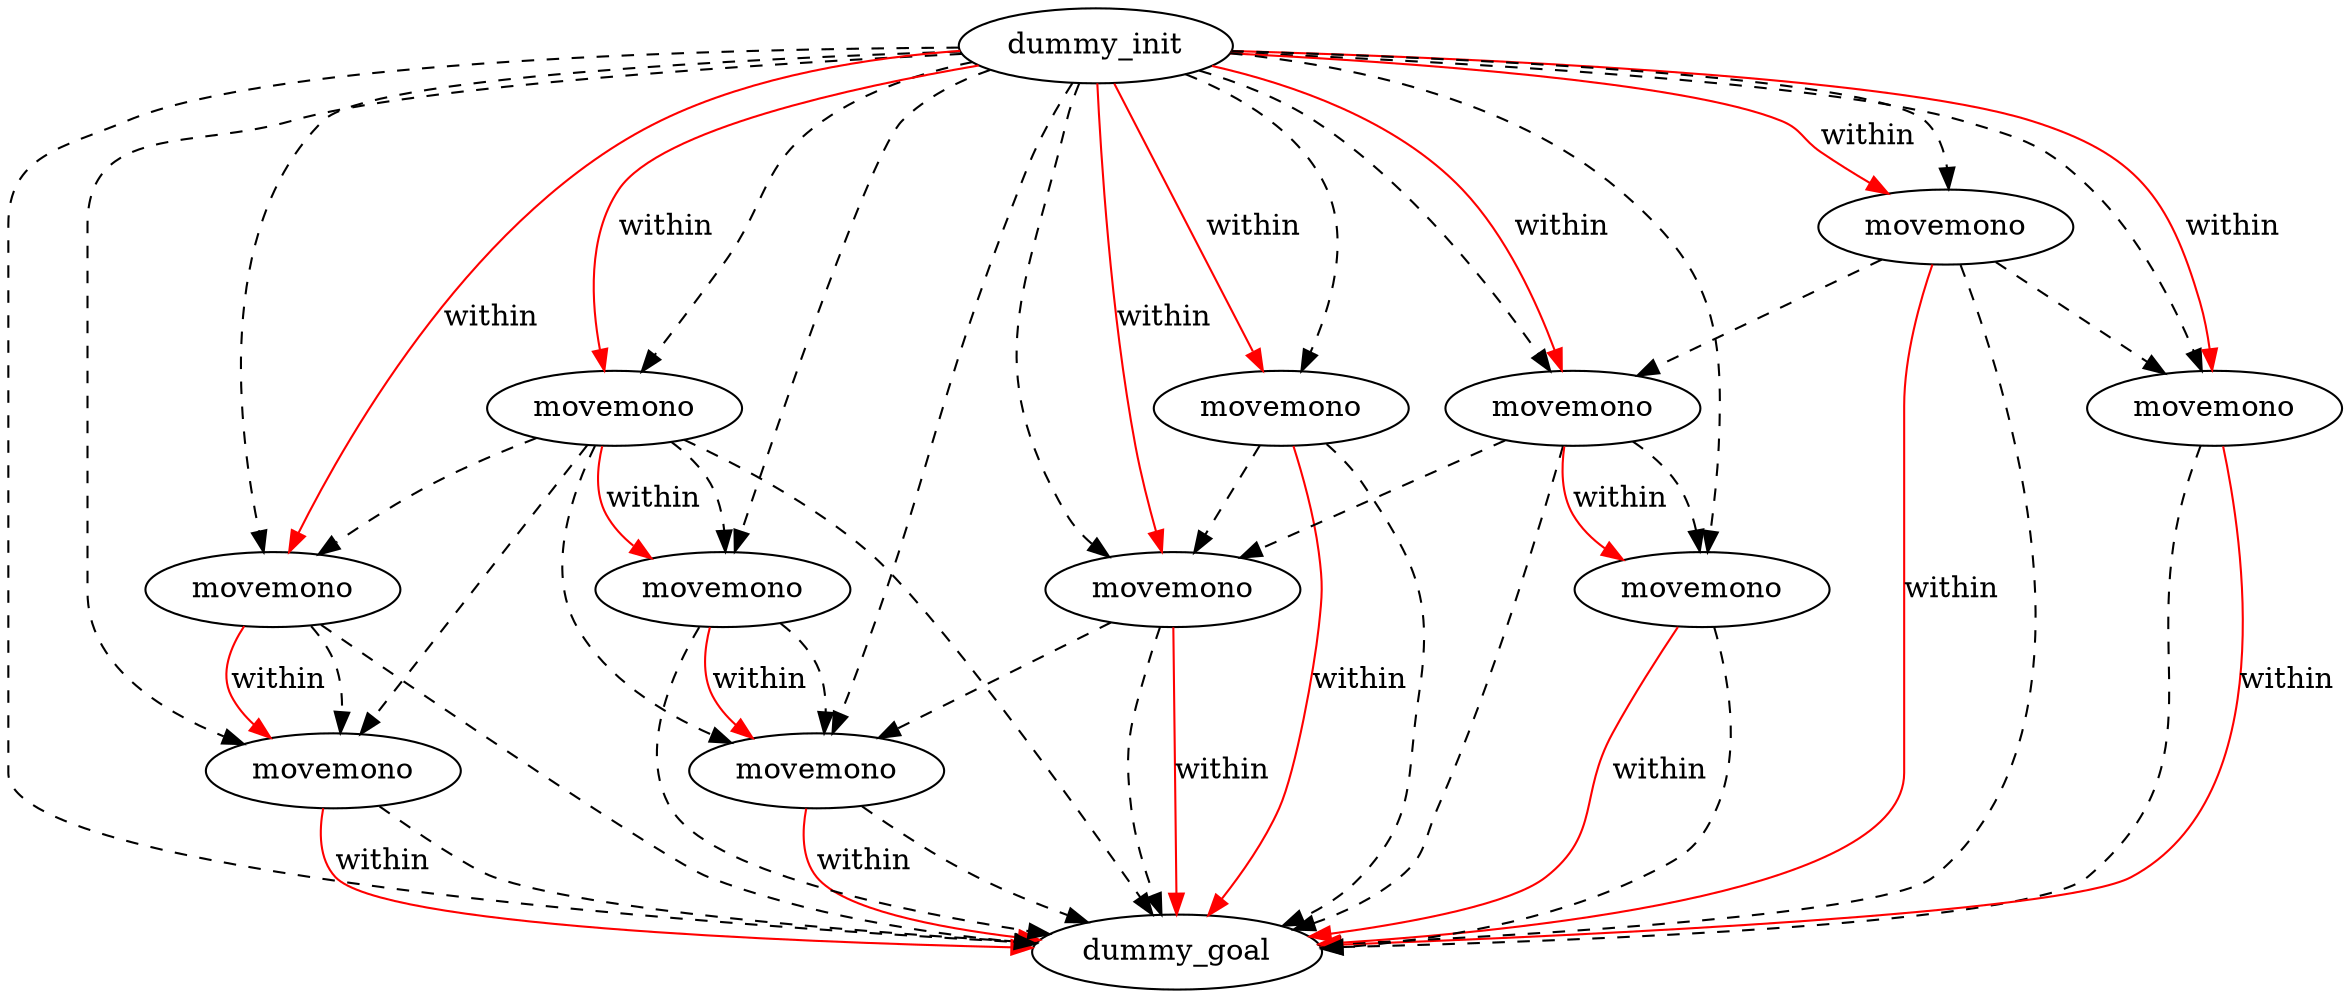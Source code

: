 digraph {
	"1a9963c3-1a27-43b7-ae22-c2b2eed9316d" [label=dummy_init]
	"f329ff2c-0d68-4002-78b5-586303b6ab9a" [label=dummy_goal]
	"9efeafd8-473d-5b26-bba4-7ba821a6e860" [label=movemono]
	"eee38f3e-ec98-4abc-09ee-69ae9af63bc3" [label=movemono]
	"1a6b1032-81bd-8c8d-1715-7748c32af290" [label=movemono]
	"abb73019-003c-e515-a443-060ea9fabd93" [label=movemono]
	"e9f0e295-9989-65ca-cf16-19f7e6a2ff24" [label=movemono]
	"57a9cc59-f319-50b7-3e43-a2469d861b77" [label=movemono]
	"ba568d45-94a4-3125-e39e-a819e9f7131d" [label=movemono]
	"9aa195ac-9d5e-307d-23f2-ae2bef544868" [label=movemono]
	"94378e6b-f412-f935-0720-0fd44a1bdd7c" [label=movemono]
	"ec6949b0-0865-e386-1a66-370d8c89cfeb" [label=movemono]
	"f40d49b8-827d-cbc5-8afd-2bf27c740a5b" [label=movemono]
	"ba568d45-94a4-3125-e39e-a819e9f7131d" -> "57a9cc59-f319-50b7-3e43-a2469d861b77" [color=black style=dashed]
	"ec6949b0-0865-e386-1a66-370d8c89cfeb" -> "f329ff2c-0d68-4002-78b5-586303b6ab9a" [color=black style=dashed]
	"abb73019-003c-e515-a443-060ea9fabd93" -> "eee38f3e-ec98-4abc-09ee-69ae9af63bc3" [color=black style=dashed]
	"eee38f3e-ec98-4abc-09ee-69ae9af63bc3" -> "f329ff2c-0d68-4002-78b5-586303b6ab9a" [color=black style=dashed]
	"9aa195ac-9d5e-307d-23f2-ae2bef544868" -> "f40d49b8-827d-cbc5-8afd-2bf27c740a5b" [color=black style=dashed]
	"9aa195ac-9d5e-307d-23f2-ae2bef544868" -> "57a9cc59-f319-50b7-3e43-a2469d861b77" [color=black style=dashed]
	"f40d49b8-827d-cbc5-8afd-2bf27c740a5b" -> "f329ff2c-0d68-4002-78b5-586303b6ab9a" [color=black style=dashed]
	"57a9cc59-f319-50b7-3e43-a2469d861b77" -> "f329ff2c-0d68-4002-78b5-586303b6ab9a" [color=black style=dashed]
	"94378e6b-f412-f935-0720-0fd44a1bdd7c" -> "f329ff2c-0d68-4002-78b5-586303b6ab9a" [color=black style=dashed]
	"ec6949b0-0865-e386-1a66-370d8c89cfeb" -> "94378e6b-f412-f935-0720-0fd44a1bdd7c" [color=black style=dashed]
	"9aa195ac-9d5e-307d-23f2-ae2bef544868" -> "f329ff2c-0d68-4002-78b5-586303b6ab9a" [color=black style=dashed]
	"eee38f3e-ec98-4abc-09ee-69ae9af63bc3" -> "57a9cc59-f319-50b7-3e43-a2469d861b77" [color=black style=dashed]
	"1a6b1032-81bd-8c8d-1715-7748c32af290" -> "f329ff2c-0d68-4002-78b5-586303b6ab9a" [color=black style=dashed]
	"ba568d45-94a4-3125-e39e-a819e9f7131d" -> "f329ff2c-0d68-4002-78b5-586303b6ab9a" [color=black style=dashed]
	"1a9963c3-1a27-43b7-ae22-c2b2eed9316d" -> "9efeafd8-473d-5b26-bba4-7ba821a6e860" [color=black style=dashed]
	"9aa195ac-9d5e-307d-23f2-ae2bef544868" -> "ba568d45-94a4-3125-e39e-a819e9f7131d" [color=black style=dashed]
	"ec6949b0-0865-e386-1a66-370d8c89cfeb" -> "eee38f3e-ec98-4abc-09ee-69ae9af63bc3" [color=black style=dashed]
	"1a9963c3-1a27-43b7-ae22-c2b2eed9316d" -> "e9f0e295-9989-65ca-cf16-19f7e6a2ff24" [color=black style=dashed]
	"abb73019-003c-e515-a443-060ea9fabd93" -> "f329ff2c-0d68-4002-78b5-586303b6ab9a" [color=black style=dashed]
	"1a9963c3-1a27-43b7-ae22-c2b2eed9316d" -> "94378e6b-f412-f935-0720-0fd44a1bdd7c" [color=black style=dashed]
	"f40d49b8-827d-cbc5-8afd-2bf27c740a5b" -> "9efeafd8-473d-5b26-bba4-7ba821a6e860" [color=black style=dashed]
	"1a9963c3-1a27-43b7-ae22-c2b2eed9316d" -> "57a9cc59-f319-50b7-3e43-a2469d861b77" [color=black style=dashed]
	"1a9963c3-1a27-43b7-ae22-c2b2eed9316d" -> "f40d49b8-827d-cbc5-8afd-2bf27c740a5b" [color=black style=dashed]
	"1a9963c3-1a27-43b7-ae22-c2b2eed9316d" -> "eee38f3e-ec98-4abc-09ee-69ae9af63bc3" [color=black style=dashed]
	"1a9963c3-1a27-43b7-ae22-c2b2eed9316d" -> "ec6949b0-0865-e386-1a66-370d8c89cfeb" [color=black style=dashed]
	"e9f0e295-9989-65ca-cf16-19f7e6a2ff24" -> "ec6949b0-0865-e386-1a66-370d8c89cfeb" [color=black style=dashed]
	"e9f0e295-9989-65ca-cf16-19f7e6a2ff24" -> "f329ff2c-0d68-4002-78b5-586303b6ab9a" [color=black style=dashed]
	"1a9963c3-1a27-43b7-ae22-c2b2eed9316d" -> "abb73019-003c-e515-a443-060ea9fabd93" [color=black style=dashed]
	"1a9963c3-1a27-43b7-ae22-c2b2eed9316d" -> "f329ff2c-0d68-4002-78b5-586303b6ab9a" [color=black style=dashed]
	"9efeafd8-473d-5b26-bba4-7ba821a6e860" -> "f329ff2c-0d68-4002-78b5-586303b6ab9a" [color=black style=dashed]
	"1a9963c3-1a27-43b7-ae22-c2b2eed9316d" -> "1a6b1032-81bd-8c8d-1715-7748c32af290" [color=black style=dashed]
	"9aa195ac-9d5e-307d-23f2-ae2bef544868" -> "9efeafd8-473d-5b26-bba4-7ba821a6e860" [color=black style=dashed]
	"1a9963c3-1a27-43b7-ae22-c2b2eed9316d" -> "ba568d45-94a4-3125-e39e-a819e9f7131d" [color=black style=dashed]
	"e9f0e295-9989-65ca-cf16-19f7e6a2ff24" -> "1a6b1032-81bd-8c8d-1715-7748c32af290" [color=black style=dashed]
	"1a9963c3-1a27-43b7-ae22-c2b2eed9316d" -> "9aa195ac-9d5e-307d-23f2-ae2bef544868" [color=black style=dashed]
	"1a6b1032-81bd-8c8d-1715-7748c32af290" -> "f329ff2c-0d68-4002-78b5-586303b6ab9a" [label=within color=red]
	"1a9963c3-1a27-43b7-ae22-c2b2eed9316d" -> "1a6b1032-81bd-8c8d-1715-7748c32af290" [label=within color=red]
	"abb73019-003c-e515-a443-060ea9fabd93" -> "f329ff2c-0d68-4002-78b5-586303b6ab9a" [label=within color=red]
	"1a9963c3-1a27-43b7-ae22-c2b2eed9316d" -> "f40d49b8-827d-cbc5-8afd-2bf27c740a5b" [label=within color=red]
	"1a9963c3-1a27-43b7-ae22-c2b2eed9316d" -> "eee38f3e-ec98-4abc-09ee-69ae9af63bc3" [label=within color=red]
	"ec6949b0-0865-e386-1a66-370d8c89cfeb" -> "94378e6b-f412-f935-0720-0fd44a1bdd7c" [label=within color=red]
	"ba568d45-94a4-3125-e39e-a819e9f7131d" -> "57a9cc59-f319-50b7-3e43-a2469d861b77" [label=within color=red]
	"9efeafd8-473d-5b26-bba4-7ba821a6e860" -> "f329ff2c-0d68-4002-78b5-586303b6ab9a" [label=within color=red]
	"1a9963c3-1a27-43b7-ae22-c2b2eed9316d" -> "abb73019-003c-e515-a443-060ea9fabd93" [label=within color=red]
	"f40d49b8-827d-cbc5-8afd-2bf27c740a5b" -> "9efeafd8-473d-5b26-bba4-7ba821a6e860" [label=within color=red]
	"e9f0e295-9989-65ca-cf16-19f7e6a2ff24" -> "f329ff2c-0d68-4002-78b5-586303b6ab9a" [label=within color=red]
	"1a9963c3-1a27-43b7-ae22-c2b2eed9316d" -> "ec6949b0-0865-e386-1a66-370d8c89cfeb" [label=within color=red]
	"9aa195ac-9d5e-307d-23f2-ae2bef544868" -> "ba568d45-94a4-3125-e39e-a819e9f7131d" [label=within color=red]
	"1a9963c3-1a27-43b7-ae22-c2b2eed9316d" -> "e9f0e295-9989-65ca-cf16-19f7e6a2ff24" [label=within color=red]
	"eee38f3e-ec98-4abc-09ee-69ae9af63bc3" -> "f329ff2c-0d68-4002-78b5-586303b6ab9a" [label=within color=red]
	"1a9963c3-1a27-43b7-ae22-c2b2eed9316d" -> "9aa195ac-9d5e-307d-23f2-ae2bef544868" [label=within color=red]
	"94378e6b-f412-f935-0720-0fd44a1bdd7c" -> "f329ff2c-0d68-4002-78b5-586303b6ab9a" [label=within color=red]
	"57a9cc59-f319-50b7-3e43-a2469d861b77" -> "f329ff2c-0d68-4002-78b5-586303b6ab9a" [label=within color=red]
}

